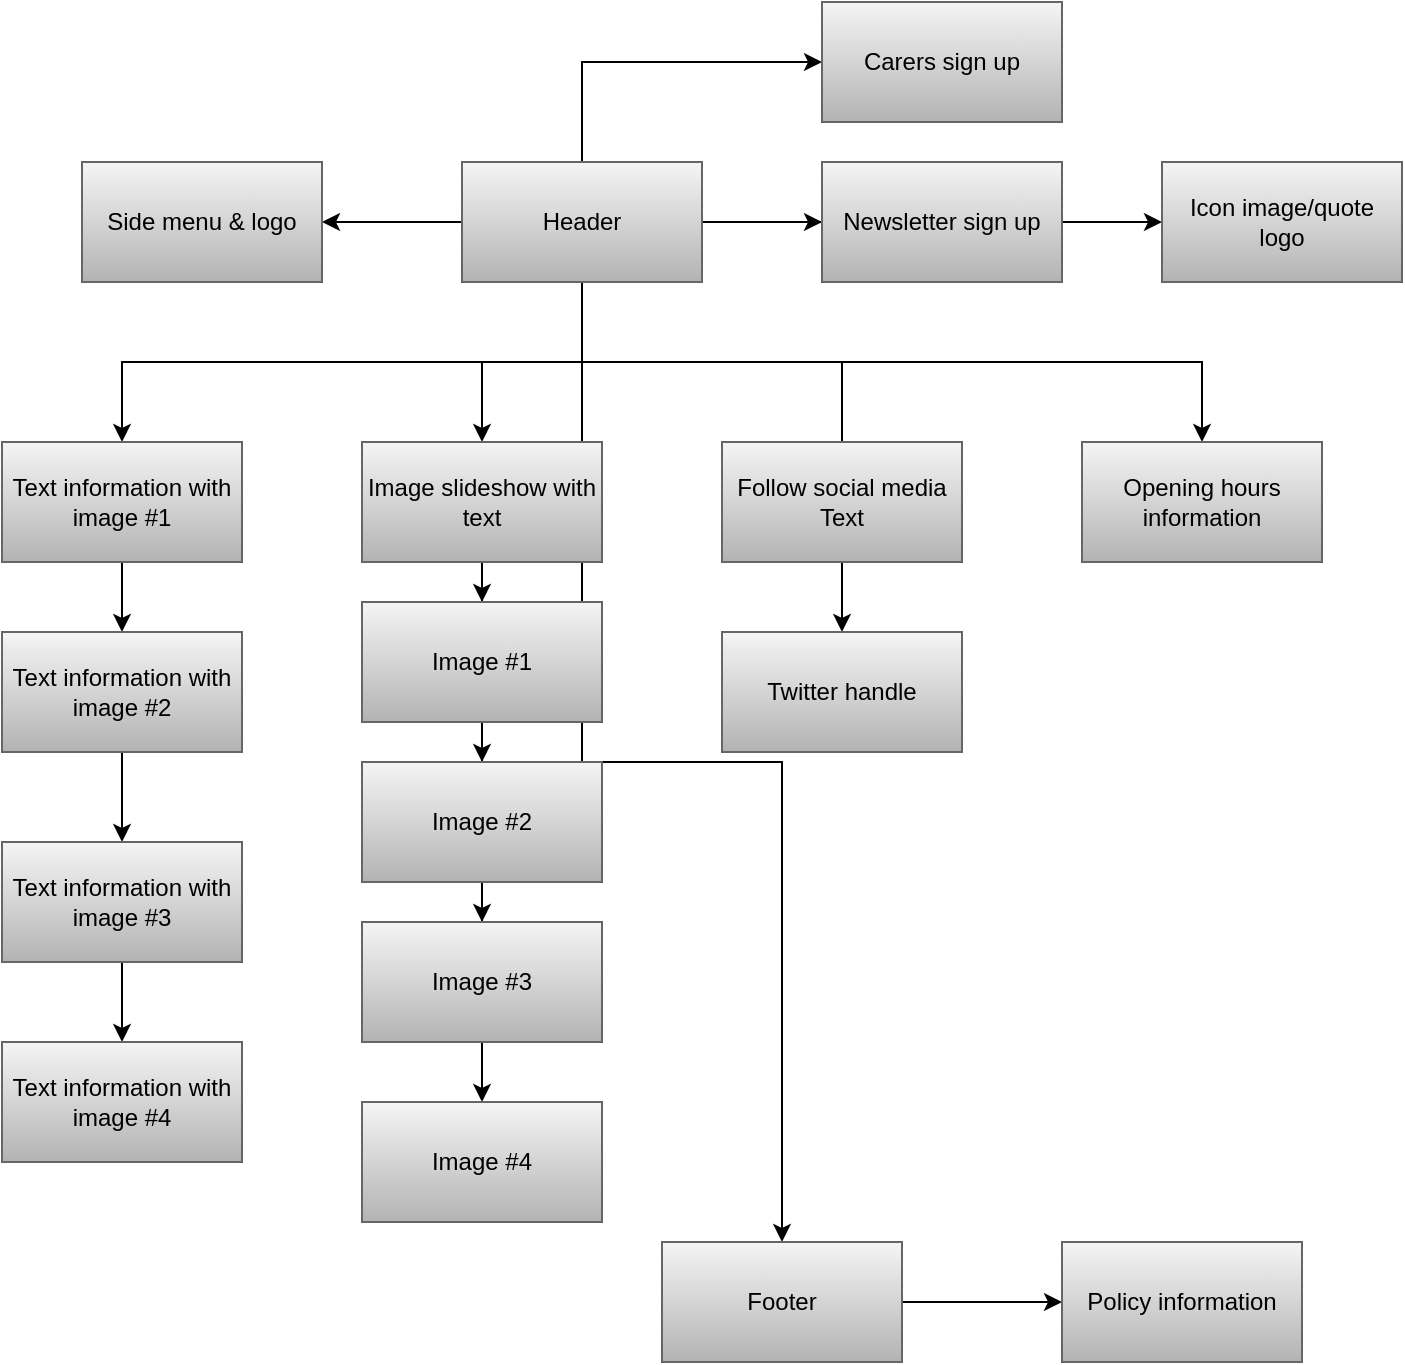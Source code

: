 <mxfile type="github" version="13.2.6">
  <diagram id="Kt38gpRKWLW8HhzHEm4j" name="Page-1">
    <mxGraphModel grid="1" dx="2249" dy="792" gridSize="10" guides="1" tooltips="1" connect="1" arrows="1" fold="1" page="1" pageScale="1" pageWidth="827" pageHeight="1169" math="0" shadow="0">
      <root>
        <mxCell id="0" />
        <mxCell id="1" parent="0" />
        <mxCell id="AW4PTAP2vS1YdVqAhfjV-3" source="AW4PTAP2vS1YdVqAhfjV-1" value="" parent="1" style="edgeStyle=orthogonalEdgeStyle;rounded=0;orthogonalLoop=1;jettySize=auto;html=1;" edge="1" target="AW4PTAP2vS1YdVqAhfjV-2">
          <mxGeometry as="geometry" relative="1" />
        </mxCell>
        <mxCell id="AW4PTAP2vS1YdVqAhfjV-5" source="AW4PTAP2vS1YdVqAhfjV-1" value="" parent="1" style="edgeStyle=orthogonalEdgeStyle;rounded=0;orthogonalLoop=1;jettySize=auto;html=1;" edge="1" target="AW4PTAP2vS1YdVqAhfjV-4">
          <mxGeometry as="geometry" relative="1" />
        </mxCell>
        <mxCell id="AW4PTAP2vS1YdVqAhfjV-7" source="AW4PTAP2vS1YdVqAhfjV-1" value="" parent="1" style="edgeStyle=orthogonalEdgeStyle;rounded=0;orthogonalLoop=1;jettySize=auto;html=1;" edge="1" target="AW4PTAP2vS1YdVqAhfjV-6">
          <mxGeometry as="geometry" relative="1" />
        </mxCell>
        <mxCell id="AW4PTAP2vS1YdVqAhfjV-9" source="AW4PTAP2vS1YdVqAhfjV-1" value="" parent="1" style="edgeStyle=orthogonalEdgeStyle;rounded=0;orthogonalLoop=1;jettySize=auto;html=1;" edge="1" target="AW4PTAP2vS1YdVqAhfjV-8">
          <mxGeometry as="geometry" relative="1">
            <Array as="points">
              <mxPoint x="230" y="270" />
            </Array>
          </mxGeometry>
        </mxCell>
        <mxCell id="AW4PTAP2vS1YdVqAhfjV-11" source="AW4PTAP2vS1YdVqAhfjV-1" value="" parent="1" style="edgeStyle=orthogonalEdgeStyle;rounded=0;orthogonalLoop=1;jettySize=auto;html=1;entryX=0.5;entryY=0;entryDx=0;entryDy=0;" edge="1" target="AW4PTAP2vS1YdVqAhfjV-10">
          <mxGeometry as="geometry" relative="1">
            <Array as="points">
              <mxPoint x="230" y="420" />
              <mxPoint y="420" />
            </Array>
          </mxGeometry>
        </mxCell>
        <mxCell id="AW4PTAP2vS1YdVqAhfjV-22" source="AW4PTAP2vS1YdVqAhfjV-1" parent="1" style="edgeStyle=orthogonalEdgeStyle;rounded=0;orthogonalLoop=1;jettySize=auto;html=1;entryX=0.5;entryY=0;entryDx=0;entryDy=0;" edge="1" target="AW4PTAP2vS1YdVqAhfjV-21">
          <mxGeometry as="geometry" relative="1" />
        </mxCell>
        <mxCell id="AW4PTAP2vS1YdVqAhfjV-32" source="AW4PTAP2vS1YdVqAhfjV-1" parent="1" style="edgeStyle=orthogonalEdgeStyle;rounded=0;orthogonalLoop=1;jettySize=auto;html=1;entryX=0.5;entryY=0.167;entryDx=0;entryDy=0;entryPerimeter=0;" edge="1" target="AW4PTAP2vS1YdVqAhfjV-31">
          <mxGeometry as="geometry" relative="1">
            <Array as="points">
              <mxPoint x="230" y="420" />
              <mxPoint x="360" y="420" />
            </Array>
          </mxGeometry>
        </mxCell>
        <mxCell id="0SA0euZHof364INGAl1i-2" source="AW4PTAP2vS1YdVqAhfjV-1" parent="1" style="edgeStyle=orthogonalEdgeStyle;rounded=0;orthogonalLoop=1;jettySize=auto;html=1;" edge="1" target="0SA0euZHof364INGAl1i-1">
          <mxGeometry as="geometry" relative="1">
            <Array as="points">
              <mxPoint x="230" y="420" />
              <mxPoint x="540" y="420" />
            </Array>
          </mxGeometry>
        </mxCell>
        <mxCell id="0SA0euZHof364INGAl1i-4" source="AW4PTAP2vS1YdVqAhfjV-1" parent="1" style="edgeStyle=orthogonalEdgeStyle;rounded=0;orthogonalLoop=1;jettySize=auto;html=1;" edge="1" target="0SA0euZHof364INGAl1i-3">
          <mxGeometry as="geometry" relative="1" />
        </mxCell>
        <mxCell id="AW4PTAP2vS1YdVqAhfjV-1" value="Header" parent="1" style="rounded=0;whiteSpace=wrap;html=1;gradientColor=#b3b3b3;fillColor=#f5f5f5;strokeColor=#666666;" vertex="1">
          <mxGeometry as="geometry" x="170" y="320" width="120" height="60" />
        </mxCell>
        <mxCell id="AW4PTAP2vS1YdVqAhfjV-15" source="AW4PTAP2vS1YdVqAhfjV-10" value="" parent="1" style="edgeStyle=orthogonalEdgeStyle;rounded=0;orthogonalLoop=1;jettySize=auto;html=1;" edge="1" target="AW4PTAP2vS1YdVqAhfjV-14">
          <mxGeometry as="geometry" relative="1" />
        </mxCell>
        <mxCell id="AW4PTAP2vS1YdVqAhfjV-10" value="Text information with image #1" parent="1" style="rounded=0;whiteSpace=wrap;html=1;gradientColor=#b3b3b3;fillColor=#f5f5f5;strokeColor=#666666;" vertex="1">
          <mxGeometry as="geometry" x="-60" y="460" width="120" height="60" />
        </mxCell>
        <mxCell id="AW4PTAP2vS1YdVqAhfjV-17" source="AW4PTAP2vS1YdVqAhfjV-14" value="" parent="1" style="edgeStyle=orthogonalEdgeStyle;rounded=0;orthogonalLoop=1;jettySize=auto;html=1;" edge="1" target="AW4PTAP2vS1YdVqAhfjV-16">
          <mxGeometry as="geometry" relative="1" />
        </mxCell>
        <mxCell id="AW4PTAP2vS1YdVqAhfjV-14" value="Text information with image #2" parent="1" style="rounded=0;whiteSpace=wrap;html=1;gradientColor=#b3b3b3;fillColor=#f5f5f5;strokeColor=#666666;" vertex="1">
          <mxGeometry as="geometry" x="-60" y="555" width="120" height="60" />
        </mxCell>
        <mxCell id="AW4PTAP2vS1YdVqAhfjV-19" source="AW4PTAP2vS1YdVqAhfjV-16" value="" parent="1" style="edgeStyle=orthogonalEdgeStyle;rounded=0;orthogonalLoop=1;jettySize=auto;html=1;" edge="1" target="AW4PTAP2vS1YdVqAhfjV-18">
          <mxGeometry as="geometry" relative="1" />
        </mxCell>
        <mxCell id="AW4PTAP2vS1YdVqAhfjV-16" value="Text information with image #3" parent="1" style="rounded=0;whiteSpace=wrap;html=1;gradientColor=#b3b3b3;fillColor=#f5f5f5;strokeColor=#666666;" vertex="1">
          <mxGeometry as="geometry" x="-60" y="660" width="120" height="60" />
        </mxCell>
        <mxCell id="AW4PTAP2vS1YdVqAhfjV-18" value="Text information with image #4" parent="1" style="rounded=0;whiteSpace=wrap;html=1;gradientColor=#b3b3b3;fillColor=#f5f5f5;strokeColor=#666666;" vertex="1">
          <mxGeometry as="geometry" x="-60" y="760" width="120" height="60" />
        </mxCell>
        <mxCell id="AW4PTAP2vS1YdVqAhfjV-8" value="Carers sign up" parent="1" style="rounded=0;whiteSpace=wrap;html=1;gradientColor=#b3b3b3;fillColor=#f5f5f5;strokeColor=#666666;" vertex="1">
          <mxGeometry as="geometry" x="350" y="240" width="120" height="60" />
        </mxCell>
        <mxCell id="AW4PTAP2vS1YdVqAhfjV-6" value="Icon image/quote logo" parent="1" style="rounded=0;whiteSpace=wrap;html=1;gradientColor=#b3b3b3;fillColor=#f5f5f5;strokeColor=#666666;" vertex="1">
          <mxGeometry as="geometry" x="520" y="320" width="120" height="60" />
        </mxCell>
        <mxCell id="AW4PTAP2vS1YdVqAhfjV-4" value="Side menu &amp;amp; logo" parent="1" style="rounded=0;whiteSpace=wrap;html=1;gradientColor=#b3b3b3;fillColor=#f5f5f5;strokeColor=#666666;" vertex="1">
          <mxGeometry as="geometry" x="-20" y="320" width="120" height="60" />
        </mxCell>
        <mxCell id="AW4PTAP2vS1YdVqAhfjV-2" value="Newsletter sign up" parent="1" style="rounded=0;whiteSpace=wrap;html=1;gradientColor=#b3b3b3;fillColor=#f5f5f5;strokeColor=#666666;" vertex="1">
          <mxGeometry as="geometry" x="350" y="320" width="120" height="60" />
        </mxCell>
        <mxCell id="AW4PTAP2vS1YdVqAhfjV-24" source="AW4PTAP2vS1YdVqAhfjV-21" value="" parent="1" style="edgeStyle=orthogonalEdgeStyle;rounded=0;orthogonalLoop=1;jettySize=auto;html=1;" edge="1" target="AW4PTAP2vS1YdVqAhfjV-23">
          <mxGeometry as="geometry" relative="1" />
        </mxCell>
        <mxCell id="AW4PTAP2vS1YdVqAhfjV-21" value="Image slideshow with text" parent="1" style="rounded=0;whiteSpace=wrap;html=1;gradientColor=#b3b3b3;fillColor=#f5f5f5;strokeColor=#666666;" vertex="1">
          <mxGeometry as="geometry" x="120" y="460" width="120" height="60" />
        </mxCell>
        <mxCell id="AW4PTAP2vS1YdVqAhfjV-26" source="AW4PTAP2vS1YdVqAhfjV-23" value="" parent="1" style="edgeStyle=orthogonalEdgeStyle;rounded=0;orthogonalLoop=1;jettySize=auto;html=1;" edge="1" target="AW4PTAP2vS1YdVqAhfjV-25">
          <mxGeometry as="geometry" relative="1" />
        </mxCell>
        <mxCell id="AW4PTAP2vS1YdVqAhfjV-23" value="Image #1" parent="1" style="rounded=0;whiteSpace=wrap;html=1;gradientColor=#b3b3b3;fillColor=#f5f5f5;strokeColor=#666666;" vertex="1">
          <mxGeometry as="geometry" x="120" y="540" width="120" height="60" />
        </mxCell>
        <mxCell id="AW4PTAP2vS1YdVqAhfjV-28" source="AW4PTAP2vS1YdVqAhfjV-25" value="" parent="1" style="edgeStyle=orthogonalEdgeStyle;rounded=0;orthogonalLoop=1;jettySize=auto;html=1;" edge="1" target="AW4PTAP2vS1YdVqAhfjV-27">
          <mxGeometry as="geometry" relative="1" />
        </mxCell>
        <mxCell id="AW4PTAP2vS1YdVqAhfjV-25" value="Image #2" parent="1" style="rounded=0;whiteSpace=wrap;html=1;gradientColor=#b3b3b3;fillColor=#f5f5f5;strokeColor=#666666;" vertex="1">
          <mxGeometry as="geometry" x="120" y="620" width="120" height="60" />
        </mxCell>
        <mxCell id="AW4PTAP2vS1YdVqAhfjV-30" source="AW4PTAP2vS1YdVqAhfjV-27" value="" parent="1" style="edgeStyle=orthogonalEdgeStyle;rounded=0;orthogonalLoop=1;jettySize=auto;html=1;" edge="1" target="AW4PTAP2vS1YdVqAhfjV-29">
          <mxGeometry as="geometry" relative="1" />
        </mxCell>
        <mxCell id="AW4PTAP2vS1YdVqAhfjV-27" value="Image #3" parent="1" style="rounded=0;whiteSpace=wrap;html=1;gradientColor=#b3b3b3;fillColor=#f5f5f5;strokeColor=#666666;" vertex="1">
          <mxGeometry as="geometry" x="120" y="700" width="120" height="60" />
        </mxCell>
        <mxCell id="AW4PTAP2vS1YdVqAhfjV-29" value="Image #4" parent="1" style="rounded=0;whiteSpace=wrap;html=1;gradientColor=#b3b3b3;fillColor=#f5f5f5;strokeColor=#666666;" vertex="1">
          <mxGeometry as="geometry" x="120" y="790" width="120" height="60" />
        </mxCell>
        <mxCell id="AW4PTAP2vS1YdVqAhfjV-34" source="AW4PTAP2vS1YdVqAhfjV-31" value="" parent="1" style="edgeStyle=orthogonalEdgeStyle;rounded=0;orthogonalLoop=1;jettySize=auto;html=1;" edge="1" target="AW4PTAP2vS1YdVqAhfjV-33">
          <mxGeometry as="geometry" relative="1" />
        </mxCell>
        <mxCell id="AW4PTAP2vS1YdVqAhfjV-31" value="Follow social media Text" parent="1" style="rounded=0;whiteSpace=wrap;html=1;gradientColor=#b3b3b3;fillColor=#f5f5f5;strokeColor=#666666;" vertex="1">
          <mxGeometry as="geometry" x="300" y="460" width="120" height="60" />
        </mxCell>
        <mxCell id="AW4PTAP2vS1YdVqAhfjV-33" value="Twitter handle" parent="1" style="rounded=0;whiteSpace=wrap;html=1;gradientColor=#b3b3b3;fillColor=#f5f5f5;strokeColor=#666666;" vertex="1">
          <mxGeometry as="geometry" x="300" y="555" width="120" height="60" />
        </mxCell>
        <mxCell id="0SA0euZHof364INGAl1i-1" value="Opening hours information" parent="1" style="rounded=0;whiteSpace=wrap;html=1;gradientColor=#b3b3b3;fillColor=#f5f5f5;strokeColor=#666666;" vertex="1">
          <mxGeometry as="geometry" x="480" y="460" width="120" height="60" />
        </mxCell>
        <mxCell id="0SA0euZHof364INGAl1i-6" source="0SA0euZHof364INGAl1i-3" value="" parent="1" style="edgeStyle=orthogonalEdgeStyle;rounded=0;orthogonalLoop=1;jettySize=auto;html=1;" edge="1" target="0SA0euZHof364INGAl1i-5">
          <mxGeometry as="geometry" relative="1" />
        </mxCell>
        <mxCell id="0SA0euZHof364INGAl1i-3" value="Footer" parent="1" style="rounded=0;whiteSpace=wrap;html=1;gradientColor=#b3b3b3;fillColor=#f5f5f5;strokeColor=#666666;" vertex="1">
          <mxGeometry as="geometry" x="270" y="860" width="120" height="60" />
        </mxCell>
        <mxCell id="0SA0euZHof364INGAl1i-5" value="Policy information" parent="1" style="rounded=0;whiteSpace=wrap;html=1;gradientColor=#b3b3b3;fillColor=#f5f5f5;strokeColor=#666666;" vertex="1">
          <mxGeometry as="geometry" x="470" y="860" width="120" height="60" />
        </mxCell>
      </root>
    </mxGraphModel>
  </diagram>
</mxfile>
